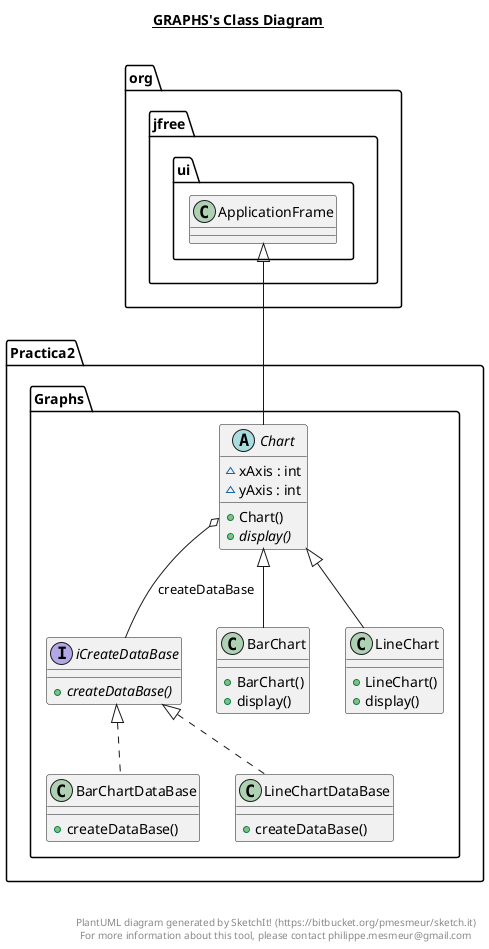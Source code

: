 @startuml

title __GRAPHS's Class Diagram__\n

  namespace Practica2 {
    namespace Graphs {
      class Practica2.Graphs.BarChart {
          + BarChart()
          + display()
      }
    }
  }
  

  namespace Practica2 {
    namespace Graphs {
      class Practica2.Graphs.BarChartDataBase {
          + createDataBase()
      }
    }
  }
  

  namespace Practica2 {
    namespace Graphs {
      abstract class Practica2.Graphs.Chart {
          ~ xAxis : int
          ~ yAxis : int
          + Chart()
          {abstract} + display()
      }
    }
  }
  

  namespace Practica2 {
    namespace Graphs {
      class Practica2.Graphs.LineChart {
          + LineChart()
          + display()
      }
    }
  }
  

  namespace Practica2 {
    namespace Graphs {
      class Practica2.Graphs.LineChartDataBase {
          + createDataBase()
      }
    }
  }
  

  namespace Practica2 {
    namespace Graphs {
      interface Practica2.Graphs.iCreateDataBase {
          {abstract} + createDataBase()
      }
    }
  }
  

  Practica2.Graphs.BarChart -up-|> Practica2.Graphs.Chart
  Practica2.Graphs.BarChartDataBase .up.|> Practica2.Graphs.iCreateDataBase
  Practica2.Graphs.Chart -up-|> org.jfree.ui.ApplicationFrame
  Practica2.Graphs.Chart o-- Practica2.Graphs.iCreateDataBase : createDataBase
  Practica2.Graphs.LineChart -up-|> Practica2.Graphs.Chart
  Practica2.Graphs.LineChartDataBase .up.|> Practica2.Graphs.iCreateDataBase


right footer


PlantUML diagram generated by SketchIt! (https://bitbucket.org/pmesmeur/sketch.it)
For more information about this tool, please contact philippe.mesmeur@gmail.com
endfooter

@enduml
